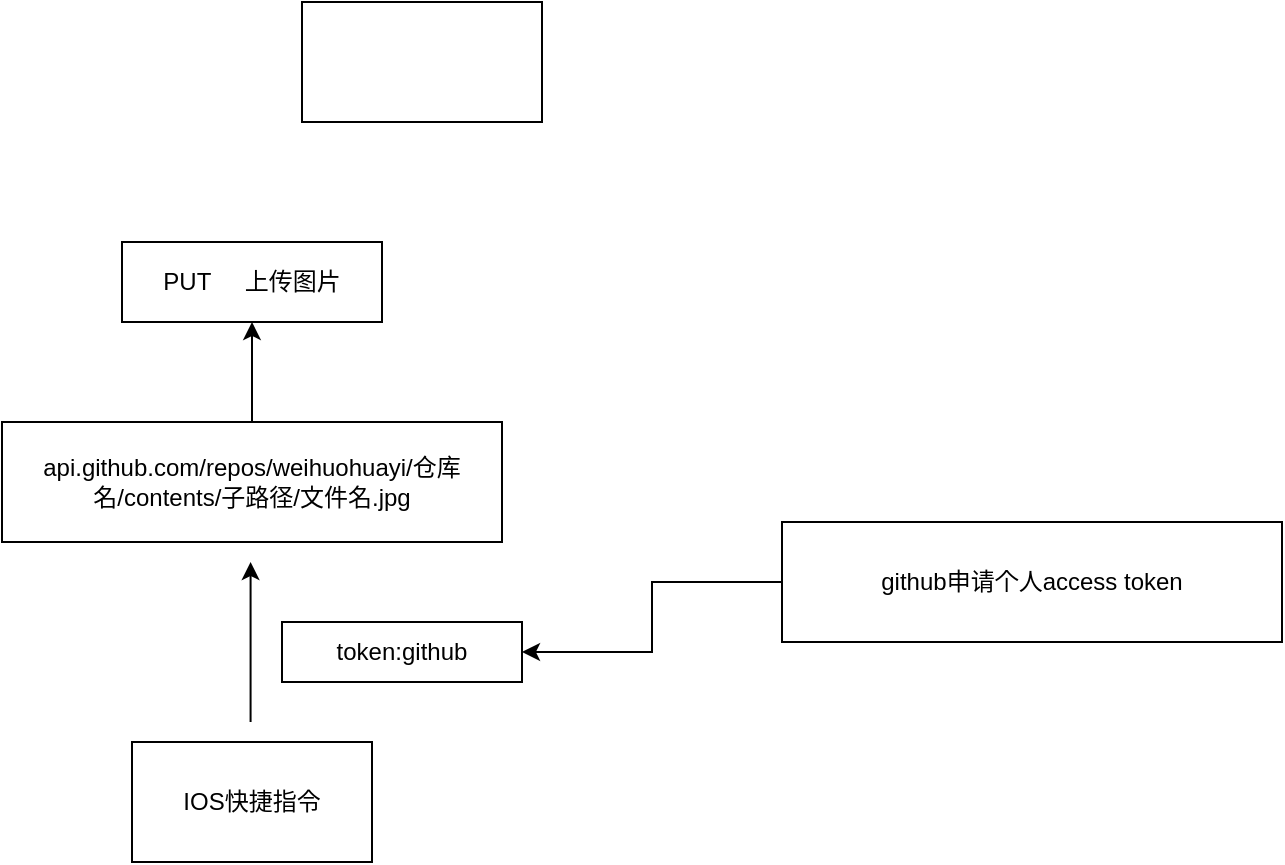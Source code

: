 <mxfile version="17.4.0" type="github">
  <diagram id="24zSuS_yfWg_4KOO7zNB" name="Page-1">
    <mxGraphModel dx="1117" dy="680" grid="1" gridSize="10" guides="1" tooltips="1" connect="1" arrows="1" fold="1" page="1" pageScale="1" pageWidth="827" pageHeight="1169" math="0" shadow="0">
      <root>
        <mxCell id="0" />
        <mxCell id="1" parent="0" />
        <mxCell id="o55OZYMd_BaPU5_LTkPQ-1" value="" style="rounded=0;whiteSpace=wrap;html=1;" vertex="1" parent="1">
          <mxGeometry x="190" y="90" width="120" height="60" as="geometry" />
        </mxCell>
        <mxCell id="o55OZYMd_BaPU5_LTkPQ-2" value="IOS快捷指令" style="rounded=0;whiteSpace=wrap;html=1;" vertex="1" parent="1">
          <mxGeometry x="105" y="460" width="120" height="60" as="geometry" />
        </mxCell>
        <mxCell id="o55OZYMd_BaPU5_LTkPQ-9" value="" style="edgeStyle=orthogonalEdgeStyle;rounded=0;orthogonalLoop=1;jettySize=auto;html=1;" edge="1" parent="1" source="o55OZYMd_BaPU5_LTkPQ-3" target="o55OZYMd_BaPU5_LTkPQ-8">
          <mxGeometry relative="1" as="geometry" />
        </mxCell>
        <mxCell id="o55OZYMd_BaPU5_LTkPQ-3" value="api.github.com/repos/weihuohuayi/仓库名/contents/子路径/文件名.jpg" style="rounded=0;whiteSpace=wrap;html=1;" vertex="1" parent="1">
          <mxGeometry x="40" y="300" width="250" height="60" as="geometry" />
        </mxCell>
        <mxCell id="o55OZYMd_BaPU5_LTkPQ-4" value="token:github" style="rounded=0;whiteSpace=wrap;html=1;" vertex="1" parent="1">
          <mxGeometry x="180" y="400" width="120" height="30" as="geometry" />
        </mxCell>
        <mxCell id="o55OZYMd_BaPU5_LTkPQ-5" value="" style="endArrow=classic;html=1;rounded=0;" edge="1" parent="1">
          <mxGeometry width="50" height="50" relative="1" as="geometry">
            <mxPoint x="164.29" y="450" as="sourcePoint" />
            <mxPoint x="164.29" y="370" as="targetPoint" />
          </mxGeometry>
        </mxCell>
        <mxCell id="o55OZYMd_BaPU5_LTkPQ-7" style="edgeStyle=orthogonalEdgeStyle;rounded=0;orthogonalLoop=1;jettySize=auto;html=1;entryX=1;entryY=0.5;entryDx=0;entryDy=0;" edge="1" parent="1" source="o55OZYMd_BaPU5_LTkPQ-6" target="o55OZYMd_BaPU5_LTkPQ-4">
          <mxGeometry relative="1" as="geometry" />
        </mxCell>
        <mxCell id="o55OZYMd_BaPU5_LTkPQ-6" value="github申请个人access token" style="rounded=0;whiteSpace=wrap;html=1;" vertex="1" parent="1">
          <mxGeometry x="430" y="350" width="250" height="60" as="geometry" />
        </mxCell>
        <mxCell id="o55OZYMd_BaPU5_LTkPQ-8" value="PUT&amp;nbsp; &amp;nbsp; &amp;nbsp;上传图片" style="rounded=0;whiteSpace=wrap;html=1;" vertex="1" parent="1">
          <mxGeometry x="100" y="210" width="130" height="40" as="geometry" />
        </mxCell>
      </root>
    </mxGraphModel>
  </diagram>
</mxfile>
